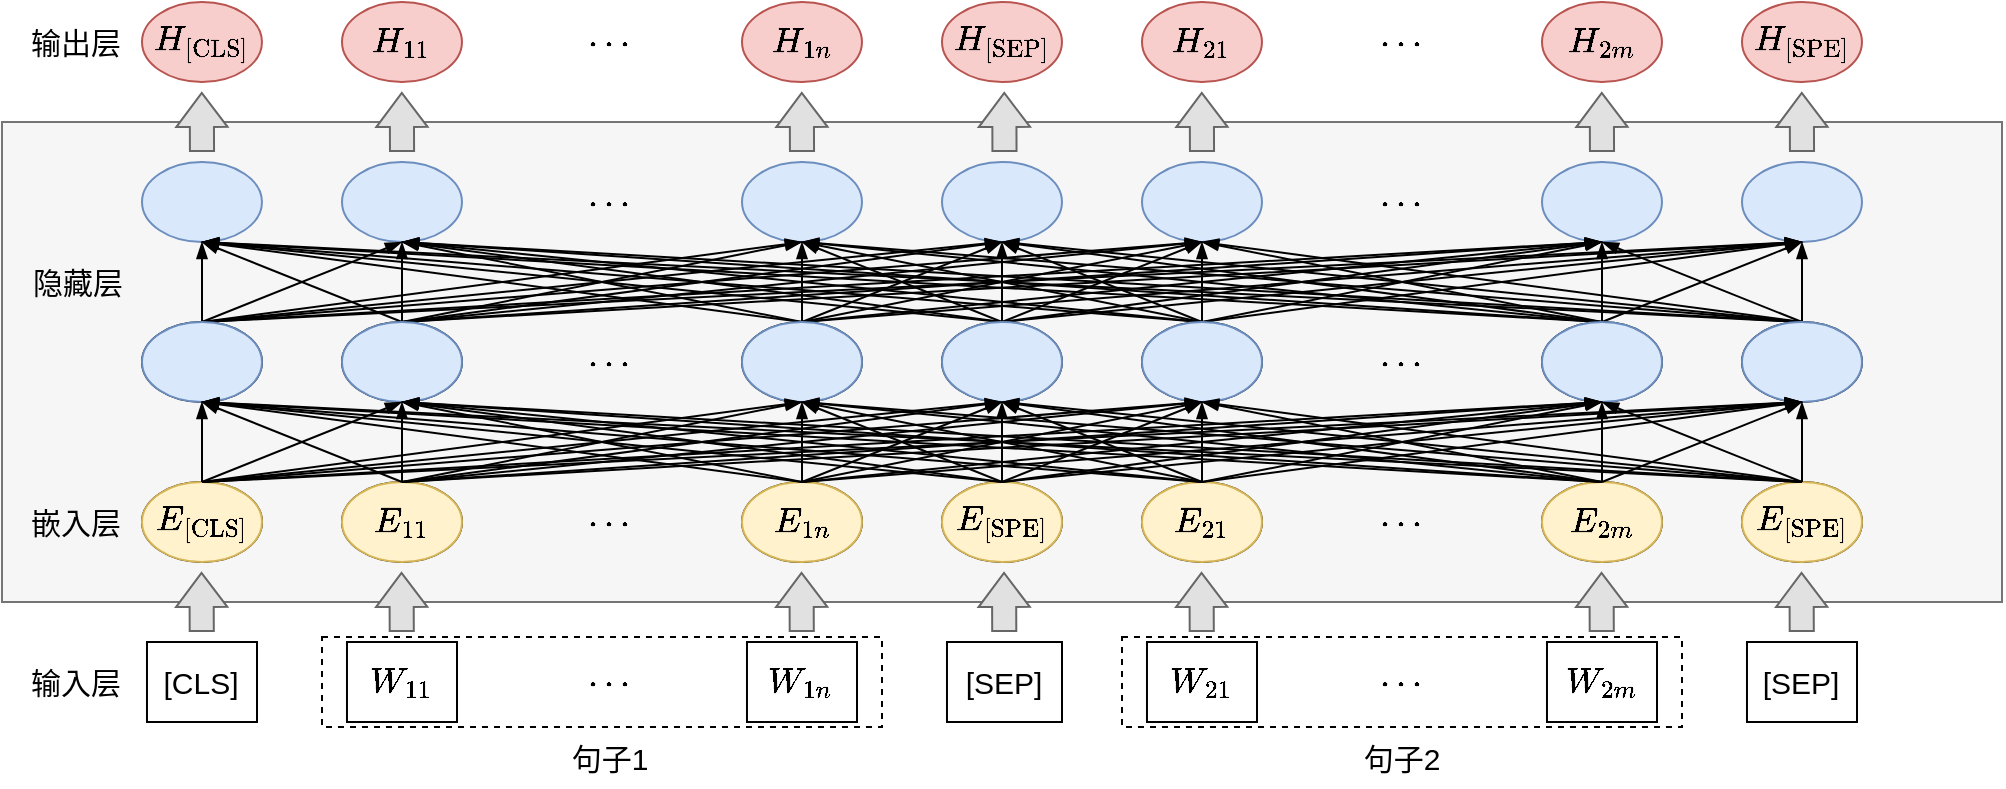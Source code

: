<mxfile version="26.1.3">
  <diagram name="第 1 页" id="mq4zw9lHJs-0IcFxHJk9">
    <mxGraphModel dx="823" dy="549" grid="1" gridSize="10" guides="1" tooltips="1" connect="1" arrows="1" fold="1" page="1" pageScale="1" pageWidth="827" pageHeight="1169" math="1" shadow="0">
      <root>
        <mxCell id="0" />
        <mxCell id="1" parent="0" />
        <mxCell id="-tx0It79HoAxkITkTDKW-174" value="" style="rounded=0;whiteSpace=wrap;html=1;fillColor=#f5f5f5;fontColor=#333333;strokeColor=#666666;opacity=90;fontSize=15;" parent="1" vertex="1">
          <mxGeometry x="69.99" y="220" width="1000.01" height="240" as="geometry" />
        </mxCell>
        <mxCell id="-tx0It79HoAxkITkTDKW-99" value="" style="ellipse;whiteSpace=wrap;html=1;aspect=fixed;fontSize=15;" parent="1" vertex="1">
          <mxGeometry x="940" y="400" width="59.99" height="40" as="geometry" />
        </mxCell>
        <mxCell id="-tx0It79HoAxkITkTDKW-98" value="" style="ellipse;whiteSpace=wrap;html=1;aspect=fixed;fontSize=15;" parent="1" vertex="1">
          <mxGeometry x="840" y="400" width="59.99" height="40" as="geometry" />
        </mxCell>
        <mxCell id="-tx0It79HoAxkITkTDKW-96" value="" style="ellipse;whiteSpace=wrap;html=1;aspect=fixed;fontSize=15;" parent="1" vertex="1">
          <mxGeometry x="640" y="400" width="59.99" height="40" as="geometry" />
        </mxCell>
        <mxCell id="-tx0It79HoAxkITkTDKW-95" value="" style="ellipse;whiteSpace=wrap;html=1;aspect=fixed;fontSize=15;" parent="1" vertex="1">
          <mxGeometry x="540" y="400" width="59.99" height="40" as="geometry" />
        </mxCell>
        <mxCell id="-tx0It79HoAxkITkTDKW-94" value="" style="ellipse;whiteSpace=wrap;html=1;aspect=fixed;fontSize=15;" parent="1" vertex="1">
          <mxGeometry x="440" y="400" width="59.99" height="40" as="geometry" />
        </mxCell>
        <mxCell id="-tx0It79HoAxkITkTDKW-93" value="$$\cdots$$" style="ellipse;whiteSpace=wrap;html=1;aspect=fixed;strokeColor=none;fillColor=none;fontSize=15;" parent="1" vertex="1">
          <mxGeometry x="343.51" y="400" width="59.99" height="40" as="geometry" />
        </mxCell>
        <mxCell id="-tx0It79HoAxkITkTDKW-92" value="" style="ellipse;whiteSpace=wrap;html=1;aspect=fixed;fontSize=15;" parent="1" vertex="1">
          <mxGeometry x="240" y="400" width="59.99" height="40" as="geometry" />
        </mxCell>
        <mxCell id="-tx0It79HoAxkITkTDKW-91" value="" style="ellipse;whiteSpace=wrap;html=1;aspect=fixed;fontSize=15;" parent="1" vertex="1">
          <mxGeometry x="140" y="400" width="59.99" height="40" as="geometry" />
        </mxCell>
        <mxCell id="-tx0It79HoAxkITkTDKW-4" value="$$E_{\text{[CLS]}}$$" style="ellipse;whiteSpace=wrap;html=1;aspect=fixed;fillColor=#fff2cc;strokeColor=#d6b656;fontSize=15;" parent="1" vertex="1">
          <mxGeometry x="140" y="400" width="59.99" height="40" as="geometry" />
        </mxCell>
        <mxCell id="-tx0It79HoAxkITkTDKW-5" value="$$E_{11}$$" style="ellipse;whiteSpace=wrap;html=1;aspect=fixed;fillColor=#fff2cc;strokeColor=#d6b656;fontSize=15;" parent="1" vertex="1">
          <mxGeometry x="240" y="400" width="59.99" height="40" as="geometry" />
        </mxCell>
        <mxCell id="-tx0It79HoAxkITkTDKW-7" value="$$E_{1n}$$" style="ellipse;whiteSpace=wrap;html=1;aspect=fixed;fillColor=#fff2cc;strokeColor=#d6b656;fontSize=15;" parent="1" vertex="1">
          <mxGeometry x="440" y="400" width="59.99" height="40" as="geometry" />
        </mxCell>
        <mxCell id="-tx0It79HoAxkITkTDKW-8" value="$$E_{\text{[SPE]}}$$" style="ellipse;whiteSpace=wrap;html=1;aspect=fixed;fillColor=#fff2cc;strokeColor=#d6b656;fontSize=15;" parent="1" vertex="1">
          <mxGeometry x="540" y="400" width="59.99" height="40" as="geometry" />
        </mxCell>
        <mxCell id="-tx0It79HoAxkITkTDKW-9" value="$$E_{21}$$" style="ellipse;whiteSpace=wrap;html=1;aspect=fixed;fillColor=#fff2cc;strokeColor=#d6b656;fontSize=15;" parent="1" vertex="1">
          <mxGeometry x="640" y="400" width="59.99" height="40" as="geometry" />
        </mxCell>
        <mxCell id="-tx0It79HoAxkITkTDKW-10" value="$$\cdots$$" style="ellipse;whiteSpace=wrap;html=1;aspect=fixed;strokeColor=none;fillColor=none;fontSize=15;" parent="1" vertex="1">
          <mxGeometry x="740" y="400" width="59.99" height="40" as="geometry" />
        </mxCell>
        <mxCell id="-tx0It79HoAxkITkTDKW-11" value="$$E_{2m}$$" style="ellipse;whiteSpace=wrap;html=1;aspect=fixed;fillColor=#fff2cc;strokeColor=#d6b656;fontSize=15;" parent="1" vertex="1">
          <mxGeometry x="840" y="400" width="59.99" height="40" as="geometry" />
        </mxCell>
        <mxCell id="-tx0It79HoAxkITkTDKW-12" value="$$E_{\text{[SPE]}}$$" style="ellipse;whiteSpace=wrap;html=1;aspect=fixed;fillColor=#fff2cc;strokeColor=#d6b656;fontSize=15;" parent="1" vertex="1">
          <mxGeometry x="940" y="400" width="59.99" height="40" as="geometry" />
        </mxCell>
        <mxCell id="-tx0It79HoAxkITkTDKW-22" value="" style="ellipse;whiteSpace=wrap;html=1;aspect=fixed;fontSize=15;" parent="1" vertex="1">
          <mxGeometry x="140" y="320" width="59.99" height="40" as="geometry" />
        </mxCell>
        <mxCell id="-tx0It79HoAxkITkTDKW-23" value="" style="ellipse;whiteSpace=wrap;html=1;aspect=fixed;fontSize=15;" parent="1" vertex="1">
          <mxGeometry x="240" y="320" width="59.99" height="40" as="geometry" />
        </mxCell>
        <mxCell id="-tx0It79HoAxkITkTDKW-24" value="$$\cdots$$" style="ellipse;whiteSpace=wrap;html=1;aspect=fixed;strokeColor=none;fillColor=none;fontSize=15;" parent="1" vertex="1">
          <mxGeometry x="343.51" y="320" width="59.99" height="40" as="geometry" />
        </mxCell>
        <mxCell id="-tx0It79HoAxkITkTDKW-25" value="" style="ellipse;whiteSpace=wrap;html=1;aspect=fixed;fontSize=15;" parent="1" vertex="1">
          <mxGeometry x="440" y="320" width="59.99" height="40" as="geometry" />
        </mxCell>
        <mxCell id="-tx0It79HoAxkITkTDKW-26" value="" style="ellipse;whiteSpace=wrap;html=1;aspect=fixed;fontSize=15;" parent="1" vertex="1">
          <mxGeometry x="540" y="320" width="59.99" height="40" as="geometry" />
        </mxCell>
        <mxCell id="-tx0It79HoAxkITkTDKW-27" value="" style="ellipse;whiteSpace=wrap;html=1;aspect=fixed;fontSize=15;" parent="1" vertex="1">
          <mxGeometry x="640" y="320" width="59.99" height="40" as="geometry" />
        </mxCell>
        <mxCell id="-tx0It79HoAxkITkTDKW-28" value="$$\cdots$$" style="ellipse;whiteSpace=wrap;html=1;aspect=fixed;strokeColor=none;fillColor=none;fontSize=15;" parent="1" vertex="1">
          <mxGeometry x="740" y="320" width="59.99" height="40" as="geometry" />
        </mxCell>
        <mxCell id="-tx0It79HoAxkITkTDKW-29" value="" style="ellipse;whiteSpace=wrap;html=1;aspect=fixed;fontSize=15;" parent="1" vertex="1">
          <mxGeometry x="840" y="320" width="59.99" height="40" as="geometry" />
        </mxCell>
        <mxCell id="-tx0It79HoAxkITkTDKW-30" value="" style="ellipse;whiteSpace=wrap;html=1;aspect=fixed;fontSize=15;" parent="1" vertex="1">
          <mxGeometry x="940" y="320" width="59.99" height="40" as="geometry" />
        </mxCell>
        <mxCell id="-tx0It79HoAxkITkTDKW-31" value="" style="ellipse;whiteSpace=wrap;html=1;aspect=fixed;fillColor=#dae8fc;strokeColor=#6c8ebf;fontSize=15;" parent="1" vertex="1">
          <mxGeometry x="140" y="240" width="59.99" height="40" as="geometry" />
        </mxCell>
        <mxCell id="-tx0It79HoAxkITkTDKW-32" value="" style="ellipse;whiteSpace=wrap;html=1;aspect=fixed;fillColor=#dae8fc;strokeColor=#6c8ebf;fontSize=15;" parent="1" vertex="1">
          <mxGeometry x="240" y="240" width="59.99" height="40" as="geometry" />
        </mxCell>
        <mxCell id="-tx0It79HoAxkITkTDKW-33" value="$$\cdots$$" style="ellipse;whiteSpace=wrap;html=1;aspect=fixed;strokeColor=none;fillColor=none;fontSize=15;" parent="1" vertex="1">
          <mxGeometry x="343.51" y="240" width="59.99" height="40" as="geometry" />
        </mxCell>
        <mxCell id="-tx0It79HoAxkITkTDKW-34" value="" style="ellipse;whiteSpace=wrap;html=1;aspect=fixed;fillColor=#dae8fc;strokeColor=#6c8ebf;fontSize=15;" parent="1" vertex="1">
          <mxGeometry x="440" y="240" width="59.99" height="40" as="geometry" />
        </mxCell>
        <mxCell id="-tx0It79HoAxkITkTDKW-35" value="" style="ellipse;whiteSpace=wrap;html=1;aspect=fixed;fillColor=#dae8fc;strokeColor=#6c8ebf;fontSize=15;" parent="1" vertex="1">
          <mxGeometry x="540" y="240" width="59.99" height="40" as="geometry" />
        </mxCell>
        <mxCell id="-tx0It79HoAxkITkTDKW-36" value="" style="ellipse;whiteSpace=wrap;html=1;aspect=fixed;fillColor=#dae8fc;strokeColor=#6c8ebf;fontSize=15;" parent="1" vertex="1">
          <mxGeometry x="640" y="240" width="59.99" height="40" as="geometry" />
        </mxCell>
        <mxCell id="-tx0It79HoAxkITkTDKW-37" value="$$\cdots$$" style="ellipse;whiteSpace=wrap;html=1;aspect=fixed;strokeColor=none;fillColor=none;fontSize=15;" parent="1" vertex="1">
          <mxGeometry x="740" y="240" width="59.99" height="40" as="geometry" />
        </mxCell>
        <mxCell id="-tx0It79HoAxkITkTDKW-38" value="" style="ellipse;whiteSpace=wrap;html=1;aspect=fixed;fillColor=#dae8fc;strokeColor=#6c8ebf;fontSize=15;" parent="1" vertex="1">
          <mxGeometry x="840" y="240" width="59.99" height="40" as="geometry" />
        </mxCell>
        <mxCell id="-tx0It79HoAxkITkTDKW-39" value="" style="ellipse;whiteSpace=wrap;html=1;aspect=fixed;fillColor=#dae8fc;strokeColor=#6c8ebf;fontSize=15;" parent="1" vertex="1">
          <mxGeometry x="940" y="240" width="59.99" height="40" as="geometry" />
        </mxCell>
        <mxCell id="-tx0It79HoAxkITkTDKW-40" value="" style="endArrow=blockThin;html=1;rounded=0;endFill=1;entryX=0.5;entryY=1;entryDx=0;entryDy=0;exitX=0.5;exitY=0;exitDx=0;exitDy=0;fontSize=15;" parent="1" source="-tx0It79HoAxkITkTDKW-22" target="-tx0It79HoAxkITkTDKW-31" edge="1">
          <mxGeometry width="50" height="50" relative="1" as="geometry">
            <mxPoint x="190" y="340" as="sourcePoint" />
            <mxPoint x="240" y="290" as="targetPoint" />
          </mxGeometry>
        </mxCell>
        <mxCell id="-tx0It79HoAxkITkTDKW-42" value="" style="endArrow=blockThin;html=1;rounded=0;endFill=1;entryX=0.5;entryY=1;entryDx=0;entryDy=0;exitX=0.5;exitY=0;exitDx=0;exitDy=0;fontSize=15;" parent="1" source="-tx0It79HoAxkITkTDKW-22" target="-tx0It79HoAxkITkTDKW-32" edge="1">
          <mxGeometry width="50" height="50" relative="1" as="geometry">
            <mxPoint x="180" y="340" as="sourcePoint" />
            <mxPoint x="180" y="290" as="targetPoint" />
          </mxGeometry>
        </mxCell>
        <mxCell id="-tx0It79HoAxkITkTDKW-43" value="" style="endArrow=blockThin;html=1;rounded=0;endFill=1;entryX=0.5;entryY=1;entryDx=0;entryDy=0;exitX=0.5;exitY=0;exitDx=0;exitDy=0;fontSize=15;" parent="1" source="-tx0It79HoAxkITkTDKW-22" target="-tx0It79HoAxkITkTDKW-34" edge="1">
          <mxGeometry width="50" height="50" relative="1" as="geometry">
            <mxPoint x="180" y="340" as="sourcePoint" />
            <mxPoint x="280" y="290" as="targetPoint" />
          </mxGeometry>
        </mxCell>
        <mxCell id="-tx0It79HoAxkITkTDKW-44" value="" style="endArrow=blockThin;html=1;rounded=0;endFill=1;entryX=0.5;entryY=1;entryDx=0;entryDy=0;exitX=0.5;exitY=0;exitDx=0;exitDy=0;fontSize=15;" parent="1" source="-tx0It79HoAxkITkTDKW-22" target="-tx0It79HoAxkITkTDKW-35" edge="1">
          <mxGeometry width="50" height="50" relative="1" as="geometry">
            <mxPoint x="180" y="340" as="sourcePoint" />
            <mxPoint x="480" y="290" as="targetPoint" />
          </mxGeometry>
        </mxCell>
        <mxCell id="-tx0It79HoAxkITkTDKW-45" value="" style="endArrow=blockThin;html=1;rounded=0;endFill=1;entryX=0.5;entryY=1;entryDx=0;entryDy=0;exitX=0.5;exitY=0;exitDx=0;exitDy=0;fontSize=15;" parent="1" source="-tx0It79HoAxkITkTDKW-22" target="-tx0It79HoAxkITkTDKW-36" edge="1">
          <mxGeometry width="50" height="50" relative="1" as="geometry">
            <mxPoint x="180" y="340" as="sourcePoint" />
            <mxPoint x="580" y="290" as="targetPoint" />
          </mxGeometry>
        </mxCell>
        <mxCell id="-tx0It79HoAxkITkTDKW-46" value="" style="endArrow=blockThin;html=1;rounded=0;endFill=1;entryX=0.5;entryY=1;entryDx=0;entryDy=0;exitX=0.5;exitY=0;exitDx=0;exitDy=0;fontSize=15;" parent="1" source="-tx0It79HoAxkITkTDKW-22" target="-tx0It79HoAxkITkTDKW-38" edge="1">
          <mxGeometry width="50" height="50" relative="1" as="geometry">
            <mxPoint x="180" y="340" as="sourcePoint" />
            <mxPoint x="680" y="290" as="targetPoint" />
          </mxGeometry>
        </mxCell>
        <mxCell id="-tx0It79HoAxkITkTDKW-47" value="" style="endArrow=blockThin;html=1;rounded=0;endFill=1;entryX=0.5;entryY=1;entryDx=0;entryDy=0;exitX=0.5;exitY=0;exitDx=0;exitDy=0;fontSize=15;" parent="1" source="-tx0It79HoAxkITkTDKW-22" target="-tx0It79HoAxkITkTDKW-39" edge="1">
          <mxGeometry width="50" height="50" relative="1" as="geometry">
            <mxPoint x="180" y="340" as="sourcePoint" />
            <mxPoint x="880" y="290" as="targetPoint" />
          </mxGeometry>
        </mxCell>
        <mxCell id="-tx0It79HoAxkITkTDKW-48" value="" style="endArrow=blockThin;html=1;rounded=0;endFill=1;entryX=0.5;entryY=1;entryDx=0;entryDy=0;exitX=0.5;exitY=0;exitDx=0;exitDy=0;fontSize=15;" parent="1" source="-tx0It79HoAxkITkTDKW-23" target="-tx0It79HoAxkITkTDKW-32" edge="1">
          <mxGeometry width="50" height="50" relative="1" as="geometry">
            <mxPoint x="180" y="340" as="sourcePoint" />
            <mxPoint x="180" y="290" as="targetPoint" />
          </mxGeometry>
        </mxCell>
        <mxCell id="-tx0It79HoAxkITkTDKW-49" value="" style="endArrow=blockThin;html=1;rounded=0;endFill=1;entryX=0.5;entryY=1;entryDx=0;entryDy=0;exitX=0.5;exitY=0;exitDx=0;exitDy=0;fontSize=15;" parent="1" source="-tx0It79HoAxkITkTDKW-25" target="-tx0It79HoAxkITkTDKW-34" edge="1">
          <mxGeometry width="50" height="50" relative="1" as="geometry">
            <mxPoint x="280" y="340" as="sourcePoint" />
            <mxPoint x="280" y="290" as="targetPoint" />
          </mxGeometry>
        </mxCell>
        <mxCell id="-tx0It79HoAxkITkTDKW-50" value="" style="endArrow=blockThin;html=1;rounded=0;endFill=1;entryX=0.5;entryY=1;entryDx=0;entryDy=0;exitX=0.5;exitY=0;exitDx=0;exitDy=0;fontSize=15;" parent="1" source="-tx0It79HoAxkITkTDKW-26" target="-tx0It79HoAxkITkTDKW-35" edge="1">
          <mxGeometry width="50" height="50" relative="1" as="geometry">
            <mxPoint x="480" y="340" as="sourcePoint" />
            <mxPoint x="480" y="290" as="targetPoint" />
          </mxGeometry>
        </mxCell>
        <mxCell id="-tx0It79HoAxkITkTDKW-51" value="" style="endArrow=blockThin;html=1;rounded=0;endFill=1;entryX=0.5;entryY=1;entryDx=0;entryDy=0;exitX=0.5;exitY=0;exitDx=0;exitDy=0;fontSize=15;" parent="1" source="-tx0It79HoAxkITkTDKW-27" target="-tx0It79HoAxkITkTDKW-36" edge="1">
          <mxGeometry width="50" height="50" relative="1" as="geometry">
            <mxPoint x="580" y="340" as="sourcePoint" />
            <mxPoint x="580" y="290" as="targetPoint" />
          </mxGeometry>
        </mxCell>
        <mxCell id="-tx0It79HoAxkITkTDKW-52" value="" style="endArrow=blockThin;html=1;rounded=0;endFill=1;entryX=0.5;entryY=1;entryDx=0;entryDy=0;exitX=0.5;exitY=0;exitDx=0;exitDy=0;fontSize=15;" parent="1" source="-tx0It79HoAxkITkTDKW-29" target="-tx0It79HoAxkITkTDKW-38" edge="1">
          <mxGeometry width="50" height="50" relative="1" as="geometry">
            <mxPoint x="680" y="340" as="sourcePoint" />
            <mxPoint x="680" y="290" as="targetPoint" />
          </mxGeometry>
        </mxCell>
        <mxCell id="-tx0It79HoAxkITkTDKW-53" value="" style="endArrow=blockThin;html=1;rounded=0;endFill=1;entryX=0.5;entryY=1;entryDx=0;entryDy=0;exitX=0.5;exitY=0;exitDx=0;exitDy=0;fontSize=15;" parent="1" source="-tx0It79HoAxkITkTDKW-30" target="-tx0It79HoAxkITkTDKW-39" edge="1">
          <mxGeometry width="50" height="50" relative="1" as="geometry">
            <mxPoint x="880" y="340" as="sourcePoint" />
            <mxPoint x="880" y="290" as="targetPoint" />
          </mxGeometry>
        </mxCell>
        <mxCell id="-tx0It79HoAxkITkTDKW-54" value="" style="endArrow=blockThin;html=1;rounded=0;endFill=1;entryX=0.5;entryY=1;entryDx=0;entryDy=0;exitX=0.5;exitY=0;exitDx=0;exitDy=0;fontSize=15;" parent="1" source="-tx0It79HoAxkITkTDKW-23" target="-tx0It79HoAxkITkTDKW-31" edge="1">
          <mxGeometry width="50" height="50" relative="1" as="geometry">
            <mxPoint x="180" y="340" as="sourcePoint" />
            <mxPoint x="280" y="290" as="targetPoint" />
          </mxGeometry>
        </mxCell>
        <mxCell id="-tx0It79HoAxkITkTDKW-55" value="" style="endArrow=blockThin;html=1;rounded=0;endFill=1;entryX=0.5;entryY=1;entryDx=0;entryDy=0;exitX=0.5;exitY=0;exitDx=0;exitDy=0;fontSize=15;" parent="1" source="-tx0It79HoAxkITkTDKW-23" target="-tx0It79HoAxkITkTDKW-34" edge="1">
          <mxGeometry width="50" height="50" relative="1" as="geometry">
            <mxPoint x="280" y="340" as="sourcePoint" />
            <mxPoint x="180" y="290" as="targetPoint" />
          </mxGeometry>
        </mxCell>
        <mxCell id="-tx0It79HoAxkITkTDKW-56" value="" style="endArrow=blockThin;html=1;rounded=0;endFill=1;entryX=0.5;entryY=1;entryDx=0;entryDy=0;exitX=0.5;exitY=0;exitDx=0;exitDy=0;fontSize=15;" parent="1" source="-tx0It79HoAxkITkTDKW-23" target="-tx0It79HoAxkITkTDKW-35" edge="1">
          <mxGeometry width="50" height="50" relative="1" as="geometry">
            <mxPoint x="280" y="340" as="sourcePoint" />
            <mxPoint x="480" y="290" as="targetPoint" />
          </mxGeometry>
        </mxCell>
        <mxCell id="-tx0It79HoAxkITkTDKW-57" value="" style="endArrow=blockThin;html=1;rounded=0;endFill=1;entryX=0.5;entryY=1;entryDx=0;entryDy=0;exitX=0.5;exitY=0;exitDx=0;exitDy=0;fontSize=15;" parent="1" source="-tx0It79HoAxkITkTDKW-23" target="-tx0It79HoAxkITkTDKW-36" edge="1">
          <mxGeometry width="50" height="50" relative="1" as="geometry">
            <mxPoint x="280" y="340" as="sourcePoint" />
            <mxPoint x="580" y="290" as="targetPoint" />
          </mxGeometry>
        </mxCell>
        <mxCell id="-tx0It79HoAxkITkTDKW-58" value="" style="endArrow=blockThin;html=1;rounded=0;endFill=1;entryX=0.5;entryY=1;entryDx=0;entryDy=0;exitX=0.5;exitY=0;exitDx=0;exitDy=0;fontSize=15;" parent="1" source="-tx0It79HoAxkITkTDKW-23" target="-tx0It79HoAxkITkTDKW-38" edge="1">
          <mxGeometry width="50" height="50" relative="1" as="geometry">
            <mxPoint x="280" y="340" as="sourcePoint" />
            <mxPoint x="680" y="290" as="targetPoint" />
          </mxGeometry>
        </mxCell>
        <mxCell id="-tx0It79HoAxkITkTDKW-59" value="" style="endArrow=blockThin;html=1;rounded=0;endFill=1;entryX=0.5;entryY=1;entryDx=0;entryDy=0;exitX=0.5;exitY=0;exitDx=0;exitDy=0;fontSize=15;" parent="1" source="-tx0It79HoAxkITkTDKW-23" target="-tx0It79HoAxkITkTDKW-39" edge="1">
          <mxGeometry width="50" height="50" relative="1" as="geometry">
            <mxPoint x="280" y="340" as="sourcePoint" />
            <mxPoint x="880" y="290" as="targetPoint" />
          </mxGeometry>
        </mxCell>
        <mxCell id="-tx0It79HoAxkITkTDKW-60" value="" style="endArrow=blockThin;html=1;rounded=0;endFill=1;entryX=0.5;entryY=1;entryDx=0;entryDy=0;exitX=0.5;exitY=0;exitDx=0;exitDy=0;fontSize=15;" parent="1" source="-tx0It79HoAxkITkTDKW-25" target="-tx0It79HoAxkITkTDKW-32" edge="1">
          <mxGeometry width="50" height="50" relative="1" as="geometry">
            <mxPoint x="430" y="330" as="sourcePoint" />
            <mxPoint x="330" y="280" as="targetPoint" />
          </mxGeometry>
        </mxCell>
        <mxCell id="-tx0It79HoAxkITkTDKW-61" value="" style="endArrow=blockThin;html=1;rounded=0;endFill=1;entryX=0.5;entryY=1;entryDx=0;entryDy=0;exitX=0.5;exitY=0;exitDx=0;exitDy=0;fontSize=15;" parent="1" source="-tx0It79HoAxkITkTDKW-26" target="-tx0It79HoAxkITkTDKW-32" edge="1">
          <mxGeometry width="50" height="50" relative="1" as="geometry">
            <mxPoint x="480" y="340" as="sourcePoint" />
            <mxPoint x="280" y="290" as="targetPoint" />
          </mxGeometry>
        </mxCell>
        <mxCell id="-tx0It79HoAxkITkTDKW-62" value="" style="endArrow=blockThin;html=1;rounded=0;endFill=1;entryX=0.5;entryY=1;entryDx=0;entryDy=0;exitX=0.5;exitY=0;exitDx=0;exitDy=0;fontSize=15;" parent="1" source="-tx0It79HoAxkITkTDKW-27" target="-tx0It79HoAxkITkTDKW-32" edge="1">
          <mxGeometry width="50" height="50" relative="1" as="geometry">
            <mxPoint x="580" y="340" as="sourcePoint" />
            <mxPoint x="280" y="290" as="targetPoint" />
          </mxGeometry>
        </mxCell>
        <mxCell id="-tx0It79HoAxkITkTDKW-63" value="" style="endArrow=blockThin;html=1;rounded=0;endFill=1;entryX=0.5;entryY=1;entryDx=0;entryDy=0;exitX=0.5;exitY=0;exitDx=0;exitDy=0;fontSize=15;" parent="1" source="-tx0It79HoAxkITkTDKW-29" target="-tx0It79HoAxkITkTDKW-32" edge="1">
          <mxGeometry width="50" height="50" relative="1" as="geometry">
            <mxPoint x="680" y="340" as="sourcePoint" />
            <mxPoint x="280" y="290" as="targetPoint" />
          </mxGeometry>
        </mxCell>
        <mxCell id="-tx0It79HoAxkITkTDKW-64" value="" style="endArrow=blockThin;html=1;rounded=0;endFill=1;entryX=0.5;entryY=1;entryDx=0;entryDy=0;exitX=0.5;exitY=0;exitDx=0;exitDy=0;fontSize=15;" parent="1" source="-tx0It79HoAxkITkTDKW-30" target="-tx0It79HoAxkITkTDKW-32" edge="1">
          <mxGeometry width="50" height="50" relative="1" as="geometry">
            <mxPoint x="880" y="340" as="sourcePoint" />
            <mxPoint x="280" y="290" as="targetPoint" />
          </mxGeometry>
        </mxCell>
        <mxCell id="-tx0It79HoAxkITkTDKW-65" value="" style="endArrow=blockThin;html=1;rounded=0;endFill=1;entryX=0.5;entryY=1;entryDx=0;entryDy=0;exitX=0.5;exitY=0;exitDx=0;exitDy=0;fontSize=15;" parent="1" source="-tx0It79HoAxkITkTDKW-26" target="-tx0It79HoAxkITkTDKW-34" edge="1">
          <mxGeometry width="50" height="50" relative="1" as="geometry">
            <mxPoint x="480" y="340" as="sourcePoint" />
            <mxPoint x="480" y="290" as="targetPoint" />
          </mxGeometry>
        </mxCell>
        <mxCell id="-tx0It79HoAxkITkTDKW-66" value="" style="endArrow=blockThin;html=1;rounded=0;endFill=1;entryX=0.5;entryY=1;entryDx=0;entryDy=0;exitX=0.5;exitY=0;exitDx=0;exitDy=0;fontSize=15;" parent="1" source="-tx0It79HoAxkITkTDKW-27" target="-tx0It79HoAxkITkTDKW-34" edge="1">
          <mxGeometry width="50" height="50" relative="1" as="geometry">
            <mxPoint x="580" y="340" as="sourcePoint" />
            <mxPoint x="480" y="290" as="targetPoint" />
          </mxGeometry>
        </mxCell>
        <mxCell id="-tx0It79HoAxkITkTDKW-67" value="" style="endArrow=blockThin;html=1;rounded=0;endFill=1;entryX=0.5;entryY=1;entryDx=0;entryDy=0;exitX=0.5;exitY=0;exitDx=0;exitDy=0;fontSize=15;" parent="1" source="-tx0It79HoAxkITkTDKW-29" target="-tx0It79HoAxkITkTDKW-34" edge="1">
          <mxGeometry width="50" height="50" relative="1" as="geometry">
            <mxPoint x="680" y="340" as="sourcePoint" />
            <mxPoint x="480" y="290" as="targetPoint" />
          </mxGeometry>
        </mxCell>
        <mxCell id="-tx0It79HoAxkITkTDKW-68" value="" style="endArrow=blockThin;html=1;rounded=0;endFill=1;entryX=0.5;entryY=1;entryDx=0;entryDy=0;exitX=0.5;exitY=0;exitDx=0;exitDy=0;fontSize=15;" parent="1" source="-tx0It79HoAxkITkTDKW-30" target="-tx0It79HoAxkITkTDKW-34" edge="1">
          <mxGeometry width="50" height="50" relative="1" as="geometry">
            <mxPoint x="880" y="340" as="sourcePoint" />
            <mxPoint x="480" y="290" as="targetPoint" />
          </mxGeometry>
        </mxCell>
        <mxCell id="-tx0It79HoAxkITkTDKW-69" value="" style="endArrow=blockThin;html=1;rounded=0;endFill=1;entryX=0.5;entryY=1;entryDx=0;entryDy=0;exitX=0.5;exitY=0;exitDx=0;exitDy=0;fontSize=15;" parent="1" source="-tx0It79HoAxkITkTDKW-27" target="-tx0It79HoAxkITkTDKW-35" edge="1">
          <mxGeometry width="50" height="50" relative="1" as="geometry">
            <mxPoint x="580" y="340" as="sourcePoint" />
            <mxPoint x="580" y="290" as="targetPoint" />
          </mxGeometry>
        </mxCell>
        <mxCell id="-tx0It79HoAxkITkTDKW-71" value="" style="endArrow=blockThin;html=1;rounded=0;endFill=1;entryX=0.5;entryY=1;entryDx=0;entryDy=0;exitX=0.5;exitY=0;exitDx=0;exitDy=0;fontSize=15;" parent="1" source="-tx0It79HoAxkITkTDKW-29" target="-tx0It79HoAxkITkTDKW-35" edge="1">
          <mxGeometry width="50" height="50" relative="1" as="geometry">
            <mxPoint x="780" y="340" as="sourcePoint" />
            <mxPoint x="580" y="290" as="targetPoint" />
          </mxGeometry>
        </mxCell>
        <mxCell id="-tx0It79HoAxkITkTDKW-72" value="" style="endArrow=blockThin;html=1;rounded=0;endFill=1;entryX=0.5;entryY=1;entryDx=0;entryDy=0;exitX=0.5;exitY=0;exitDx=0;exitDy=0;fontSize=15;" parent="1" source="-tx0It79HoAxkITkTDKW-30" target="-tx0It79HoAxkITkTDKW-35" edge="1">
          <mxGeometry width="50" height="50" relative="1" as="geometry">
            <mxPoint x="880" y="340" as="sourcePoint" />
            <mxPoint x="580" y="290" as="targetPoint" />
          </mxGeometry>
        </mxCell>
        <mxCell id="-tx0It79HoAxkITkTDKW-73" value="" style="endArrow=blockThin;html=1;rounded=0;endFill=1;entryX=0.5;entryY=1;entryDx=0;entryDy=0;exitX=0.5;exitY=0;exitDx=0;exitDy=0;fontSize=15;" parent="1" source="-tx0It79HoAxkITkTDKW-29" target="-tx0It79HoAxkITkTDKW-36" edge="1">
          <mxGeometry width="50" height="50" relative="1" as="geometry">
            <mxPoint x="680" y="340" as="sourcePoint" />
            <mxPoint x="680" y="290" as="targetPoint" />
          </mxGeometry>
        </mxCell>
        <mxCell id="-tx0It79HoAxkITkTDKW-74" value="" style="endArrow=blockThin;html=1;rounded=0;endFill=1;entryX=0.5;entryY=1;entryDx=0;entryDy=0;exitX=0.5;exitY=0;exitDx=0;exitDy=0;fontSize=15;" parent="1" source="-tx0It79HoAxkITkTDKW-30" target="-tx0It79HoAxkITkTDKW-36" edge="1">
          <mxGeometry width="50" height="50" relative="1" as="geometry">
            <mxPoint x="880" y="340" as="sourcePoint" />
            <mxPoint x="680" y="290" as="targetPoint" />
          </mxGeometry>
        </mxCell>
        <mxCell id="-tx0It79HoAxkITkTDKW-75" value="" style="endArrow=blockThin;html=1;rounded=0;endFill=1;entryX=0.5;entryY=1;entryDx=0;entryDy=0;exitX=0.5;exitY=0;exitDx=0;exitDy=0;fontSize=15;" parent="1" source="-tx0It79HoAxkITkTDKW-30" target="-tx0It79HoAxkITkTDKW-38" edge="1">
          <mxGeometry width="50" height="50" relative="1" as="geometry">
            <mxPoint x="880" y="340" as="sourcePoint" />
            <mxPoint x="880" y="290" as="targetPoint" />
          </mxGeometry>
        </mxCell>
        <mxCell id="-tx0It79HoAxkITkTDKW-76" value="" style="endArrow=blockThin;html=1;rounded=0;endFill=1;entryX=0.5;entryY=1;entryDx=0;entryDy=0;exitX=0.5;exitY=0;exitDx=0;exitDy=0;fontSize=15;" parent="1" source="-tx0It79HoAxkITkTDKW-29" target="-tx0It79HoAxkITkTDKW-39" edge="1">
          <mxGeometry width="50" height="50" relative="1" as="geometry">
            <mxPoint x="880" y="340" as="sourcePoint" />
            <mxPoint x="880" y="290" as="targetPoint" />
          </mxGeometry>
        </mxCell>
        <mxCell id="-tx0It79HoAxkITkTDKW-77" value="" style="endArrow=blockThin;html=1;rounded=0;endFill=1;entryX=0.5;entryY=1;entryDx=0;entryDy=0;exitX=0.5;exitY=0;exitDx=0;exitDy=0;fontSize=15;" parent="1" source="-tx0It79HoAxkITkTDKW-27" target="-tx0It79HoAxkITkTDKW-38" edge="1">
          <mxGeometry width="50" height="50" relative="1" as="geometry">
            <mxPoint x="680" y="340" as="sourcePoint" />
            <mxPoint x="680" y="290" as="targetPoint" />
          </mxGeometry>
        </mxCell>
        <mxCell id="-tx0It79HoAxkITkTDKW-78" value="" style="endArrow=blockThin;html=1;rounded=0;endFill=1;entryX=0.5;entryY=1;entryDx=0;entryDy=0;exitX=0.5;exitY=0;exitDx=0;exitDy=0;fontSize=15;" parent="1" source="-tx0It79HoAxkITkTDKW-27" target="-tx0It79HoAxkITkTDKW-39" edge="1">
          <mxGeometry width="50" height="50" relative="1" as="geometry">
            <mxPoint x="680" y="340" as="sourcePoint" />
            <mxPoint x="880" y="290" as="targetPoint" />
          </mxGeometry>
        </mxCell>
        <mxCell id="-tx0It79HoAxkITkTDKW-79" value="" style="endArrow=blockThin;html=1;rounded=0;endFill=1;entryX=0.5;entryY=1;entryDx=0;entryDy=0;exitX=0.5;exitY=0;exitDx=0;exitDy=0;fontSize=15;" parent="1" source="-tx0It79HoAxkITkTDKW-26" target="-tx0It79HoAxkITkTDKW-36" edge="1">
          <mxGeometry width="50" height="50" relative="1" as="geometry">
            <mxPoint x="580" y="340" as="sourcePoint" />
            <mxPoint x="580" y="290" as="targetPoint" />
          </mxGeometry>
        </mxCell>
        <mxCell id="-tx0It79HoAxkITkTDKW-80" value="" style="endArrow=blockThin;html=1;rounded=0;endFill=1;entryX=0.5;entryY=1;entryDx=0;entryDy=0;exitX=0.5;exitY=0;exitDx=0;exitDy=0;fontSize=15;" parent="1" source="-tx0It79HoAxkITkTDKW-25" target="-tx0It79HoAxkITkTDKW-35" edge="1">
          <mxGeometry width="50" height="50" relative="1" as="geometry">
            <mxPoint x="580" y="340" as="sourcePoint" />
            <mxPoint x="680" y="290" as="targetPoint" />
          </mxGeometry>
        </mxCell>
        <mxCell id="-tx0It79HoAxkITkTDKW-81" value="" style="endArrow=blockThin;html=1;rounded=0;endFill=1;entryX=0.5;entryY=1;entryDx=0;entryDy=0;exitX=0.5;exitY=0;exitDx=0;exitDy=0;fontSize=15;" parent="1" source="-tx0It79HoAxkITkTDKW-25" target="-tx0It79HoAxkITkTDKW-36" edge="1">
          <mxGeometry width="50" height="50" relative="1" as="geometry">
            <mxPoint x="480" y="340" as="sourcePoint" />
            <mxPoint x="580" y="290" as="targetPoint" />
          </mxGeometry>
        </mxCell>
        <mxCell id="-tx0It79HoAxkITkTDKW-82" value="" style="endArrow=blockThin;html=1;rounded=0;endFill=1;entryX=0.5;entryY=1;entryDx=0;entryDy=0;exitX=0.5;exitY=0;exitDx=0;exitDy=0;fontSize=15;" parent="1" source="-tx0It79HoAxkITkTDKW-25" target="-tx0It79HoAxkITkTDKW-38" edge="1">
          <mxGeometry width="50" height="50" relative="1" as="geometry">
            <mxPoint x="480" y="340" as="sourcePoint" />
            <mxPoint x="680" y="290" as="targetPoint" />
          </mxGeometry>
        </mxCell>
        <mxCell id="-tx0It79HoAxkITkTDKW-83" value="" style="endArrow=blockThin;html=1;rounded=0;endFill=1;entryX=0.5;entryY=1;entryDx=0;entryDy=0;exitX=0.5;exitY=0;exitDx=0;exitDy=0;fontSize=15;" parent="1" source="-tx0It79HoAxkITkTDKW-25" target="-tx0It79HoAxkITkTDKW-39" edge="1">
          <mxGeometry width="50" height="50" relative="1" as="geometry">
            <mxPoint x="480" y="340" as="sourcePoint" />
            <mxPoint x="880" y="290" as="targetPoint" />
          </mxGeometry>
        </mxCell>
        <mxCell id="-tx0It79HoAxkITkTDKW-84" value="" style="endArrow=blockThin;html=1;rounded=0;endFill=1;entryX=0.5;entryY=1;entryDx=0;entryDy=0;exitX=0.5;exitY=0;exitDx=0;exitDy=0;fontSize=15;" parent="1" source="-tx0It79HoAxkITkTDKW-26" target="-tx0It79HoAxkITkTDKW-38" edge="1">
          <mxGeometry width="50" height="50" relative="1" as="geometry">
            <mxPoint x="580" y="340" as="sourcePoint" />
            <mxPoint x="680" y="290" as="targetPoint" />
          </mxGeometry>
        </mxCell>
        <mxCell id="-tx0It79HoAxkITkTDKW-85" value="" style="endArrow=blockThin;html=1;rounded=0;endFill=1;entryX=0.5;entryY=1;entryDx=0;entryDy=0;exitX=0.5;exitY=0;exitDx=0;exitDy=0;fontSize=15;" parent="1" source="-tx0It79HoAxkITkTDKW-26" target="-tx0It79HoAxkITkTDKW-39" edge="1">
          <mxGeometry width="50" height="50" relative="1" as="geometry">
            <mxPoint x="580" y="340" as="sourcePoint" />
            <mxPoint x="880" y="290" as="targetPoint" />
          </mxGeometry>
        </mxCell>
        <mxCell id="-tx0It79HoAxkITkTDKW-86" value="" style="endArrow=blockThin;html=1;rounded=0;endFill=1;entryX=0.5;entryY=1;entryDx=0;entryDy=0;exitX=0.5;exitY=0;exitDx=0;exitDy=0;fontSize=15;" parent="1" source="-tx0It79HoAxkITkTDKW-25" target="-tx0It79HoAxkITkTDKW-31" edge="1">
          <mxGeometry width="50" height="50" relative="1" as="geometry">
            <mxPoint x="480" y="340" as="sourcePoint" />
            <mxPoint x="280" y="290" as="targetPoint" />
          </mxGeometry>
        </mxCell>
        <mxCell id="-tx0It79HoAxkITkTDKW-87" value="" style="endArrow=blockThin;html=1;rounded=0;endFill=1;entryX=0.5;entryY=1;entryDx=0;entryDy=0;exitX=0.5;exitY=0;exitDx=0;exitDy=0;fontSize=15;" parent="1" source="-tx0It79HoAxkITkTDKW-26" target="-tx0It79HoAxkITkTDKW-31" edge="1">
          <mxGeometry width="50" height="50" relative="1" as="geometry">
            <mxPoint x="580" y="340" as="sourcePoint" />
            <mxPoint x="280" y="290" as="targetPoint" />
          </mxGeometry>
        </mxCell>
        <mxCell id="-tx0It79HoAxkITkTDKW-88" value="" style="endArrow=blockThin;html=1;rounded=0;endFill=1;entryX=0.5;entryY=1;entryDx=0;entryDy=0;exitX=0.5;exitY=0;exitDx=0;exitDy=0;fontSize=15;" parent="1" source="-tx0It79HoAxkITkTDKW-27" target="-tx0It79HoAxkITkTDKW-31" edge="1">
          <mxGeometry width="50" height="50" relative="1" as="geometry">
            <mxPoint x="680" y="340" as="sourcePoint" />
            <mxPoint x="280" y="290" as="targetPoint" />
          </mxGeometry>
        </mxCell>
        <mxCell id="-tx0It79HoAxkITkTDKW-89" value="" style="endArrow=blockThin;html=1;rounded=0;endFill=1;entryX=0.5;entryY=1;entryDx=0;entryDy=0;exitX=0.5;exitY=0;exitDx=0;exitDy=0;fontSize=15;" parent="1" source="-tx0It79HoAxkITkTDKW-29" target="-tx0It79HoAxkITkTDKW-31" edge="1">
          <mxGeometry width="50" height="50" relative="1" as="geometry">
            <mxPoint x="880" y="340" as="sourcePoint" />
            <mxPoint x="280" y="290" as="targetPoint" />
          </mxGeometry>
        </mxCell>
        <mxCell id="-tx0It79HoAxkITkTDKW-90" value="" style="endArrow=blockThin;html=1;rounded=0;endFill=1;entryX=0.5;entryY=1;entryDx=0;entryDy=0;exitX=0.5;exitY=0;exitDx=0;exitDy=0;fontSize=15;" parent="1" source="-tx0It79HoAxkITkTDKW-30" target="-tx0It79HoAxkITkTDKW-31" edge="1">
          <mxGeometry width="50" height="50" relative="1" as="geometry">
            <mxPoint x="980" y="340" as="sourcePoint" />
            <mxPoint x="280" y="290" as="targetPoint" />
          </mxGeometry>
        </mxCell>
        <mxCell id="-tx0It79HoAxkITkTDKW-100" value="" style="ellipse;whiteSpace=wrap;html=1;aspect=fixed;fillColor=#dae8fc;strokeColor=#6c8ebf;fontSize=15;" parent="1" vertex="1">
          <mxGeometry x="140" y="320" width="59.99" height="40" as="geometry" />
        </mxCell>
        <mxCell id="-tx0It79HoAxkITkTDKW-101" value="" style="ellipse;whiteSpace=wrap;html=1;aspect=fixed;fillColor=#dae8fc;strokeColor=#6c8ebf;fontSize=15;" parent="1" vertex="1">
          <mxGeometry x="240" y="320" width="59.99" height="40" as="geometry" />
        </mxCell>
        <mxCell id="-tx0It79HoAxkITkTDKW-103" value="" style="ellipse;whiteSpace=wrap;html=1;aspect=fixed;fillColor=#dae8fc;strokeColor=#6c8ebf;fontSize=15;" parent="1" vertex="1">
          <mxGeometry x="440" y="320" width="59.99" height="40" as="geometry" />
        </mxCell>
        <mxCell id="-tx0It79HoAxkITkTDKW-104" value="" style="ellipse;whiteSpace=wrap;html=1;aspect=fixed;fillColor=#dae8fc;strokeColor=#6c8ebf;fontSize=15;" parent="1" vertex="1">
          <mxGeometry x="540" y="320" width="59.99" height="40" as="geometry" />
        </mxCell>
        <mxCell id="-tx0It79HoAxkITkTDKW-105" value="" style="ellipse;whiteSpace=wrap;html=1;aspect=fixed;fillColor=#dae8fc;strokeColor=#6c8ebf;fontSize=15;" parent="1" vertex="1">
          <mxGeometry x="640" y="320" width="59.99" height="40" as="geometry" />
        </mxCell>
        <mxCell id="-tx0It79HoAxkITkTDKW-107" value="" style="ellipse;whiteSpace=wrap;html=1;aspect=fixed;fillColor=#dae8fc;strokeColor=#6c8ebf;fontSize=15;" parent="1" vertex="1">
          <mxGeometry x="840" y="320" width="59.99" height="40" as="geometry" />
        </mxCell>
        <mxCell id="-tx0It79HoAxkITkTDKW-108" value="" style="ellipse;whiteSpace=wrap;html=1;aspect=fixed;fillColor=#dae8fc;strokeColor=#6c8ebf;fontSize=15;" parent="1" vertex="1">
          <mxGeometry x="940" y="320" width="59.99" height="40" as="geometry" />
        </mxCell>
        <mxCell id="-tx0It79HoAxkITkTDKW-109" value="" style="endArrow=blockThin;html=1;rounded=0;endFill=1;entryX=0.5;entryY=1;entryDx=0;entryDy=0;exitX=0.5;exitY=0;exitDx=0;exitDy=0;fontSize=15;" parent="1" source="-tx0It79HoAxkITkTDKW-91" target="-tx0It79HoAxkITkTDKW-100" edge="1">
          <mxGeometry width="50" height="50" relative="1" as="geometry">
            <mxPoint x="190" y="430" as="sourcePoint" />
            <mxPoint x="240" y="380" as="targetPoint" />
          </mxGeometry>
        </mxCell>
        <mxCell id="-tx0It79HoAxkITkTDKW-110" value="" style="endArrow=blockThin;html=1;rounded=0;endFill=1;entryX=0.5;entryY=1;entryDx=0;entryDy=0;exitX=0.5;exitY=0;exitDx=0;exitDy=0;fontSize=15;" parent="1" source="-tx0It79HoAxkITkTDKW-91" target="-tx0It79HoAxkITkTDKW-101" edge="1">
          <mxGeometry width="50" height="50" relative="1" as="geometry">
            <mxPoint x="180" y="430" as="sourcePoint" />
            <mxPoint x="180" y="380" as="targetPoint" />
          </mxGeometry>
        </mxCell>
        <mxCell id="-tx0It79HoAxkITkTDKW-111" value="" style="endArrow=blockThin;html=1;rounded=0;endFill=1;entryX=0.5;entryY=1;entryDx=0;entryDy=0;exitX=0.5;exitY=0;exitDx=0;exitDy=0;fontSize=15;" parent="1" source="-tx0It79HoAxkITkTDKW-91" target="-tx0It79HoAxkITkTDKW-103" edge="1">
          <mxGeometry width="50" height="50" relative="1" as="geometry">
            <mxPoint x="180" y="430" as="sourcePoint" />
            <mxPoint x="280" y="380" as="targetPoint" />
          </mxGeometry>
        </mxCell>
        <mxCell id="-tx0It79HoAxkITkTDKW-112" value="" style="endArrow=blockThin;html=1;rounded=0;endFill=1;entryX=0.5;entryY=1;entryDx=0;entryDy=0;exitX=0.5;exitY=0;exitDx=0;exitDy=0;fontSize=15;" parent="1" source="-tx0It79HoAxkITkTDKW-91" target="-tx0It79HoAxkITkTDKW-104" edge="1">
          <mxGeometry width="50" height="50" relative="1" as="geometry">
            <mxPoint x="180" y="430" as="sourcePoint" />
            <mxPoint x="480" y="380" as="targetPoint" />
          </mxGeometry>
        </mxCell>
        <mxCell id="-tx0It79HoAxkITkTDKW-113" value="" style="endArrow=blockThin;html=1;rounded=0;endFill=1;entryX=0.5;entryY=1;entryDx=0;entryDy=0;exitX=0.5;exitY=0;exitDx=0;exitDy=0;fontSize=15;" parent="1" source="-tx0It79HoAxkITkTDKW-91" target="-tx0It79HoAxkITkTDKW-105" edge="1">
          <mxGeometry width="50" height="50" relative="1" as="geometry">
            <mxPoint x="180" y="430" as="sourcePoint" />
            <mxPoint x="580" y="380" as="targetPoint" />
          </mxGeometry>
        </mxCell>
        <mxCell id="-tx0It79HoAxkITkTDKW-114" value="" style="endArrow=blockThin;html=1;rounded=0;endFill=1;entryX=0.5;entryY=1;entryDx=0;entryDy=0;exitX=0.5;exitY=0;exitDx=0;exitDy=0;fontSize=15;" parent="1" source="-tx0It79HoAxkITkTDKW-91" target="-tx0It79HoAxkITkTDKW-107" edge="1">
          <mxGeometry width="50" height="50" relative="1" as="geometry">
            <mxPoint x="180" y="430" as="sourcePoint" />
            <mxPoint x="680" y="380" as="targetPoint" />
          </mxGeometry>
        </mxCell>
        <mxCell id="-tx0It79HoAxkITkTDKW-115" value="" style="endArrow=blockThin;html=1;rounded=0;endFill=1;entryX=0.5;entryY=1;entryDx=0;entryDy=0;exitX=0.5;exitY=0;exitDx=0;exitDy=0;fontSize=15;" parent="1" source="-tx0It79HoAxkITkTDKW-91" target="-tx0It79HoAxkITkTDKW-108" edge="1">
          <mxGeometry width="50" height="50" relative="1" as="geometry">
            <mxPoint x="180" y="430" as="sourcePoint" />
            <mxPoint x="880" y="380" as="targetPoint" />
          </mxGeometry>
        </mxCell>
        <mxCell id="-tx0It79HoAxkITkTDKW-116" value="" style="endArrow=blockThin;html=1;rounded=0;endFill=1;entryX=0.5;entryY=1;entryDx=0;entryDy=0;exitX=0.5;exitY=0;exitDx=0;exitDy=0;fontSize=15;" parent="1" source="-tx0It79HoAxkITkTDKW-92" target="-tx0It79HoAxkITkTDKW-101" edge="1">
          <mxGeometry width="50" height="50" relative="1" as="geometry">
            <mxPoint x="180" y="430" as="sourcePoint" />
            <mxPoint x="180" y="380" as="targetPoint" />
          </mxGeometry>
        </mxCell>
        <mxCell id="-tx0It79HoAxkITkTDKW-117" value="" style="endArrow=blockThin;html=1;rounded=0;endFill=1;entryX=0.5;entryY=1;entryDx=0;entryDy=0;exitX=0.5;exitY=0;exitDx=0;exitDy=0;fontSize=15;" parent="1" source="-tx0It79HoAxkITkTDKW-94" target="-tx0It79HoAxkITkTDKW-103" edge="1">
          <mxGeometry width="50" height="50" relative="1" as="geometry">
            <mxPoint x="280" y="430" as="sourcePoint" />
            <mxPoint x="280" y="380" as="targetPoint" />
          </mxGeometry>
        </mxCell>
        <mxCell id="-tx0It79HoAxkITkTDKW-118" value="" style="endArrow=blockThin;html=1;rounded=0;endFill=1;entryX=0.5;entryY=1;entryDx=0;entryDy=0;exitX=0.5;exitY=0;exitDx=0;exitDy=0;fontSize=15;" parent="1" source="-tx0It79HoAxkITkTDKW-95" target="-tx0It79HoAxkITkTDKW-104" edge="1">
          <mxGeometry width="50" height="50" relative="1" as="geometry">
            <mxPoint x="480" y="430" as="sourcePoint" />
            <mxPoint x="480" y="380" as="targetPoint" />
          </mxGeometry>
        </mxCell>
        <mxCell id="-tx0It79HoAxkITkTDKW-119" value="" style="endArrow=blockThin;html=1;rounded=0;endFill=1;entryX=0.5;entryY=1;entryDx=0;entryDy=0;exitX=0.5;exitY=0;exitDx=0;exitDy=0;fontSize=15;" parent="1" source="-tx0It79HoAxkITkTDKW-96" target="-tx0It79HoAxkITkTDKW-105" edge="1">
          <mxGeometry width="50" height="50" relative="1" as="geometry">
            <mxPoint x="580" y="430" as="sourcePoint" />
            <mxPoint x="580" y="380" as="targetPoint" />
          </mxGeometry>
        </mxCell>
        <mxCell id="-tx0It79HoAxkITkTDKW-120" value="" style="endArrow=blockThin;html=1;rounded=0;endFill=1;entryX=0.5;entryY=1;entryDx=0;entryDy=0;exitX=0.5;exitY=0;exitDx=0;exitDy=0;fontSize=15;" parent="1" source="-tx0It79HoAxkITkTDKW-98" target="-tx0It79HoAxkITkTDKW-107" edge="1">
          <mxGeometry width="50" height="50" relative="1" as="geometry">
            <mxPoint x="680" y="430" as="sourcePoint" />
            <mxPoint x="680" y="380" as="targetPoint" />
          </mxGeometry>
        </mxCell>
        <mxCell id="-tx0It79HoAxkITkTDKW-121" value="" style="endArrow=blockThin;html=1;rounded=0;endFill=1;entryX=0.5;entryY=1;entryDx=0;entryDy=0;exitX=0.5;exitY=0;exitDx=0;exitDy=0;fontSize=15;" parent="1" source="-tx0It79HoAxkITkTDKW-99" target="-tx0It79HoAxkITkTDKW-108" edge="1">
          <mxGeometry width="50" height="50" relative="1" as="geometry">
            <mxPoint x="880" y="430" as="sourcePoint" />
            <mxPoint x="880" y="380" as="targetPoint" />
          </mxGeometry>
        </mxCell>
        <mxCell id="-tx0It79HoAxkITkTDKW-122" value="" style="endArrow=blockThin;html=1;rounded=0;endFill=1;entryX=0.5;entryY=1;entryDx=0;entryDy=0;exitX=0.5;exitY=0;exitDx=0;exitDy=0;fontSize=15;" parent="1" source="-tx0It79HoAxkITkTDKW-92" target="-tx0It79HoAxkITkTDKW-100" edge="1">
          <mxGeometry width="50" height="50" relative="1" as="geometry">
            <mxPoint x="180" y="430" as="sourcePoint" />
            <mxPoint x="280" y="380" as="targetPoint" />
          </mxGeometry>
        </mxCell>
        <mxCell id="-tx0It79HoAxkITkTDKW-123" value="" style="endArrow=blockThin;html=1;rounded=0;endFill=1;entryX=0.5;entryY=1;entryDx=0;entryDy=0;exitX=0.5;exitY=0;exitDx=0;exitDy=0;fontSize=15;" parent="1" source="-tx0It79HoAxkITkTDKW-92" target="-tx0It79HoAxkITkTDKW-103" edge="1">
          <mxGeometry width="50" height="50" relative="1" as="geometry">
            <mxPoint x="280" y="430" as="sourcePoint" />
            <mxPoint x="180" y="380" as="targetPoint" />
          </mxGeometry>
        </mxCell>
        <mxCell id="-tx0It79HoAxkITkTDKW-124" value="" style="endArrow=blockThin;html=1;rounded=0;endFill=1;entryX=0.5;entryY=1;entryDx=0;entryDy=0;exitX=0.5;exitY=0;exitDx=0;exitDy=0;fontSize=15;" parent="1" source="-tx0It79HoAxkITkTDKW-92" target="-tx0It79HoAxkITkTDKW-104" edge="1">
          <mxGeometry width="50" height="50" relative="1" as="geometry">
            <mxPoint x="280" y="430" as="sourcePoint" />
            <mxPoint x="480" y="380" as="targetPoint" />
          </mxGeometry>
        </mxCell>
        <mxCell id="-tx0It79HoAxkITkTDKW-125" value="" style="endArrow=blockThin;html=1;rounded=0;endFill=1;entryX=0.5;entryY=1;entryDx=0;entryDy=0;exitX=0.5;exitY=0;exitDx=0;exitDy=0;fontSize=15;" parent="1" source="-tx0It79HoAxkITkTDKW-92" target="-tx0It79HoAxkITkTDKW-105" edge="1">
          <mxGeometry width="50" height="50" relative="1" as="geometry">
            <mxPoint x="280" y="430" as="sourcePoint" />
            <mxPoint x="580" y="380" as="targetPoint" />
          </mxGeometry>
        </mxCell>
        <mxCell id="-tx0It79HoAxkITkTDKW-126" value="" style="endArrow=blockThin;html=1;rounded=0;endFill=1;entryX=0.5;entryY=1;entryDx=0;entryDy=0;exitX=0.5;exitY=0;exitDx=0;exitDy=0;fontSize=15;" parent="1" source="-tx0It79HoAxkITkTDKW-92" target="-tx0It79HoAxkITkTDKW-107" edge="1">
          <mxGeometry width="50" height="50" relative="1" as="geometry">
            <mxPoint x="280" y="430" as="sourcePoint" />
            <mxPoint x="680" y="380" as="targetPoint" />
          </mxGeometry>
        </mxCell>
        <mxCell id="-tx0It79HoAxkITkTDKW-127" value="" style="endArrow=blockThin;html=1;rounded=0;endFill=1;entryX=0.5;entryY=1;entryDx=0;entryDy=0;exitX=0.5;exitY=0;exitDx=0;exitDy=0;fontSize=15;" parent="1" source="-tx0It79HoAxkITkTDKW-92" target="-tx0It79HoAxkITkTDKW-108" edge="1">
          <mxGeometry width="50" height="50" relative="1" as="geometry">
            <mxPoint x="280" y="430" as="sourcePoint" />
            <mxPoint x="880" y="380" as="targetPoint" />
          </mxGeometry>
        </mxCell>
        <mxCell id="-tx0It79HoAxkITkTDKW-128" value="" style="endArrow=blockThin;html=1;rounded=0;endFill=1;entryX=0.5;entryY=1;entryDx=0;entryDy=0;exitX=0.5;exitY=0;exitDx=0;exitDy=0;fontSize=15;" parent="1" source="-tx0It79HoAxkITkTDKW-94" target="-tx0It79HoAxkITkTDKW-101" edge="1">
          <mxGeometry width="50" height="50" relative="1" as="geometry">
            <mxPoint x="430" y="420" as="sourcePoint" />
            <mxPoint x="330" y="370" as="targetPoint" />
          </mxGeometry>
        </mxCell>
        <mxCell id="-tx0It79HoAxkITkTDKW-129" value="" style="endArrow=blockThin;html=1;rounded=0;endFill=1;entryX=0.5;entryY=1;entryDx=0;entryDy=0;exitX=0.5;exitY=0;exitDx=0;exitDy=0;fontSize=15;" parent="1" source="-tx0It79HoAxkITkTDKW-95" target="-tx0It79HoAxkITkTDKW-101" edge="1">
          <mxGeometry width="50" height="50" relative="1" as="geometry">
            <mxPoint x="480" y="430" as="sourcePoint" />
            <mxPoint x="280" y="380" as="targetPoint" />
          </mxGeometry>
        </mxCell>
        <mxCell id="-tx0It79HoAxkITkTDKW-130" value="" style="endArrow=blockThin;html=1;rounded=0;endFill=1;entryX=0.5;entryY=1;entryDx=0;entryDy=0;exitX=0.5;exitY=0;exitDx=0;exitDy=0;fontSize=15;" parent="1" source="-tx0It79HoAxkITkTDKW-96" target="-tx0It79HoAxkITkTDKW-101" edge="1">
          <mxGeometry width="50" height="50" relative="1" as="geometry">
            <mxPoint x="580" y="430" as="sourcePoint" />
            <mxPoint x="280" y="380" as="targetPoint" />
          </mxGeometry>
        </mxCell>
        <mxCell id="-tx0It79HoAxkITkTDKW-131" value="" style="endArrow=blockThin;html=1;rounded=0;endFill=1;entryX=0.5;entryY=1;entryDx=0;entryDy=0;exitX=0.5;exitY=0;exitDx=0;exitDy=0;fontSize=15;" parent="1" source="-tx0It79HoAxkITkTDKW-98" target="-tx0It79HoAxkITkTDKW-101" edge="1">
          <mxGeometry width="50" height="50" relative="1" as="geometry">
            <mxPoint x="680" y="430" as="sourcePoint" />
            <mxPoint x="280" y="380" as="targetPoint" />
          </mxGeometry>
        </mxCell>
        <mxCell id="-tx0It79HoAxkITkTDKW-132" value="" style="endArrow=blockThin;html=1;rounded=0;endFill=1;entryX=0.5;entryY=1;entryDx=0;entryDy=0;exitX=0.5;exitY=0;exitDx=0;exitDy=0;fontSize=15;" parent="1" source="-tx0It79HoAxkITkTDKW-99" target="-tx0It79HoAxkITkTDKW-101" edge="1">
          <mxGeometry width="50" height="50" relative="1" as="geometry">
            <mxPoint x="880" y="430" as="sourcePoint" />
            <mxPoint x="280" y="380" as="targetPoint" />
          </mxGeometry>
        </mxCell>
        <mxCell id="-tx0It79HoAxkITkTDKW-133" value="" style="endArrow=blockThin;html=1;rounded=0;endFill=1;entryX=0.5;entryY=1;entryDx=0;entryDy=0;exitX=0.5;exitY=0;exitDx=0;exitDy=0;fontSize=15;" parent="1" source="-tx0It79HoAxkITkTDKW-95" target="-tx0It79HoAxkITkTDKW-103" edge="1">
          <mxGeometry width="50" height="50" relative="1" as="geometry">
            <mxPoint x="480" y="430" as="sourcePoint" />
            <mxPoint x="480" y="380" as="targetPoint" />
          </mxGeometry>
        </mxCell>
        <mxCell id="-tx0It79HoAxkITkTDKW-134" value="" style="endArrow=blockThin;html=1;rounded=0;endFill=1;entryX=0.5;entryY=1;entryDx=0;entryDy=0;exitX=0.5;exitY=0;exitDx=0;exitDy=0;fontSize=15;" parent="1" source="-tx0It79HoAxkITkTDKW-96" target="-tx0It79HoAxkITkTDKW-103" edge="1">
          <mxGeometry width="50" height="50" relative="1" as="geometry">
            <mxPoint x="580" y="430" as="sourcePoint" />
            <mxPoint x="480" y="380" as="targetPoint" />
          </mxGeometry>
        </mxCell>
        <mxCell id="-tx0It79HoAxkITkTDKW-135" value="" style="endArrow=blockThin;html=1;rounded=0;endFill=1;entryX=0.5;entryY=1;entryDx=0;entryDy=0;exitX=0.5;exitY=0;exitDx=0;exitDy=0;fontSize=15;" parent="1" source="-tx0It79HoAxkITkTDKW-98" target="-tx0It79HoAxkITkTDKW-103" edge="1">
          <mxGeometry width="50" height="50" relative="1" as="geometry">
            <mxPoint x="680" y="430" as="sourcePoint" />
            <mxPoint x="480" y="380" as="targetPoint" />
          </mxGeometry>
        </mxCell>
        <mxCell id="-tx0It79HoAxkITkTDKW-136" value="" style="endArrow=blockThin;html=1;rounded=0;endFill=1;entryX=0.5;entryY=1;entryDx=0;entryDy=0;exitX=0.5;exitY=0;exitDx=0;exitDy=0;fontSize=15;" parent="1" source="-tx0It79HoAxkITkTDKW-99" target="-tx0It79HoAxkITkTDKW-103" edge="1">
          <mxGeometry width="50" height="50" relative="1" as="geometry">
            <mxPoint x="880" y="430" as="sourcePoint" />
            <mxPoint x="480" y="380" as="targetPoint" />
          </mxGeometry>
        </mxCell>
        <mxCell id="-tx0It79HoAxkITkTDKW-137" value="" style="endArrow=blockThin;html=1;rounded=0;endFill=1;entryX=0.5;entryY=1;entryDx=0;entryDy=0;exitX=0.5;exitY=0;exitDx=0;exitDy=0;fontSize=15;" parent="1" source="-tx0It79HoAxkITkTDKW-96" target="-tx0It79HoAxkITkTDKW-104" edge="1">
          <mxGeometry width="50" height="50" relative="1" as="geometry">
            <mxPoint x="580" y="430" as="sourcePoint" />
            <mxPoint x="580" y="380" as="targetPoint" />
          </mxGeometry>
        </mxCell>
        <mxCell id="-tx0It79HoAxkITkTDKW-138" value="" style="endArrow=blockThin;html=1;rounded=0;endFill=1;entryX=0.5;entryY=1;entryDx=0;entryDy=0;exitX=0.5;exitY=0;exitDx=0;exitDy=0;fontSize=15;" parent="1" source="-tx0It79HoAxkITkTDKW-98" target="-tx0It79HoAxkITkTDKW-104" edge="1">
          <mxGeometry width="50" height="50" relative="1" as="geometry">
            <mxPoint x="780" y="430" as="sourcePoint" />
            <mxPoint x="580" y="380" as="targetPoint" />
          </mxGeometry>
        </mxCell>
        <mxCell id="-tx0It79HoAxkITkTDKW-139" value="" style="endArrow=blockThin;html=1;rounded=0;endFill=1;entryX=0.5;entryY=1;entryDx=0;entryDy=0;exitX=0.5;exitY=0;exitDx=0;exitDy=0;fontSize=15;" parent="1" source="-tx0It79HoAxkITkTDKW-99" target="-tx0It79HoAxkITkTDKW-104" edge="1">
          <mxGeometry width="50" height="50" relative="1" as="geometry">
            <mxPoint x="880" y="430" as="sourcePoint" />
            <mxPoint x="580" y="380" as="targetPoint" />
          </mxGeometry>
        </mxCell>
        <mxCell id="-tx0It79HoAxkITkTDKW-140" value="" style="endArrow=blockThin;html=1;rounded=0;endFill=1;entryX=0.5;entryY=1;entryDx=0;entryDy=0;exitX=0.5;exitY=0;exitDx=0;exitDy=0;fontSize=15;" parent="1" source="-tx0It79HoAxkITkTDKW-98" target="-tx0It79HoAxkITkTDKW-105" edge="1">
          <mxGeometry width="50" height="50" relative="1" as="geometry">
            <mxPoint x="680" y="430" as="sourcePoint" />
            <mxPoint x="680" y="380" as="targetPoint" />
          </mxGeometry>
        </mxCell>
        <mxCell id="-tx0It79HoAxkITkTDKW-141" value="" style="endArrow=blockThin;html=1;rounded=0;endFill=1;entryX=0.5;entryY=1;entryDx=0;entryDy=0;exitX=0.5;exitY=0;exitDx=0;exitDy=0;fontSize=15;" parent="1" source="-tx0It79HoAxkITkTDKW-99" target="-tx0It79HoAxkITkTDKW-105" edge="1">
          <mxGeometry width="50" height="50" relative="1" as="geometry">
            <mxPoint x="880" y="430" as="sourcePoint" />
            <mxPoint x="680" y="380" as="targetPoint" />
          </mxGeometry>
        </mxCell>
        <mxCell id="-tx0It79HoAxkITkTDKW-142" value="" style="endArrow=blockThin;html=1;rounded=0;endFill=1;entryX=0.5;entryY=1;entryDx=0;entryDy=0;exitX=0.5;exitY=0;exitDx=0;exitDy=0;fontSize=15;" parent="1" source="-tx0It79HoAxkITkTDKW-99" target="-tx0It79HoAxkITkTDKW-107" edge="1">
          <mxGeometry width="50" height="50" relative="1" as="geometry">
            <mxPoint x="880" y="430" as="sourcePoint" />
            <mxPoint x="880" y="380" as="targetPoint" />
          </mxGeometry>
        </mxCell>
        <mxCell id="-tx0It79HoAxkITkTDKW-143" value="" style="endArrow=blockThin;html=1;rounded=0;endFill=1;entryX=0.5;entryY=1;entryDx=0;entryDy=0;exitX=0.5;exitY=0;exitDx=0;exitDy=0;fontSize=15;" parent="1" source="-tx0It79HoAxkITkTDKW-98" target="-tx0It79HoAxkITkTDKW-108" edge="1">
          <mxGeometry width="50" height="50" relative="1" as="geometry">
            <mxPoint x="880" y="430" as="sourcePoint" />
            <mxPoint x="880" y="380" as="targetPoint" />
          </mxGeometry>
        </mxCell>
        <mxCell id="-tx0It79HoAxkITkTDKW-144" value="" style="endArrow=blockThin;html=1;rounded=0;endFill=1;entryX=0.5;entryY=1;entryDx=0;entryDy=0;exitX=0.5;exitY=0;exitDx=0;exitDy=0;fontSize=15;" parent="1" source="-tx0It79HoAxkITkTDKW-96" target="-tx0It79HoAxkITkTDKW-107" edge="1">
          <mxGeometry width="50" height="50" relative="1" as="geometry">
            <mxPoint x="680" y="430" as="sourcePoint" />
            <mxPoint x="680" y="380" as="targetPoint" />
          </mxGeometry>
        </mxCell>
        <mxCell id="-tx0It79HoAxkITkTDKW-145" value="" style="endArrow=blockThin;html=1;rounded=0;endFill=1;entryX=0.5;entryY=1;entryDx=0;entryDy=0;exitX=0.5;exitY=0;exitDx=0;exitDy=0;fontSize=15;" parent="1" source="-tx0It79HoAxkITkTDKW-96" target="-tx0It79HoAxkITkTDKW-108" edge="1">
          <mxGeometry width="50" height="50" relative="1" as="geometry">
            <mxPoint x="680" y="430" as="sourcePoint" />
            <mxPoint x="880" y="380" as="targetPoint" />
          </mxGeometry>
        </mxCell>
        <mxCell id="-tx0It79HoAxkITkTDKW-146" value="" style="endArrow=blockThin;html=1;rounded=0;endFill=1;entryX=0.5;entryY=1;entryDx=0;entryDy=0;exitX=0.5;exitY=0;exitDx=0;exitDy=0;fontSize=15;" parent="1" source="-tx0It79HoAxkITkTDKW-95" target="-tx0It79HoAxkITkTDKW-105" edge="1">
          <mxGeometry width="50" height="50" relative="1" as="geometry">
            <mxPoint x="580" y="430" as="sourcePoint" />
            <mxPoint x="580" y="380" as="targetPoint" />
          </mxGeometry>
        </mxCell>
        <mxCell id="-tx0It79HoAxkITkTDKW-147" value="" style="endArrow=blockThin;html=1;rounded=0;endFill=1;entryX=0.5;entryY=1;entryDx=0;entryDy=0;exitX=0.5;exitY=0;exitDx=0;exitDy=0;fontSize=15;" parent="1" source="-tx0It79HoAxkITkTDKW-94" target="-tx0It79HoAxkITkTDKW-104" edge="1">
          <mxGeometry width="50" height="50" relative="1" as="geometry">
            <mxPoint x="580" y="430" as="sourcePoint" />
            <mxPoint x="680" y="380" as="targetPoint" />
          </mxGeometry>
        </mxCell>
        <mxCell id="-tx0It79HoAxkITkTDKW-148" value="" style="endArrow=blockThin;html=1;rounded=0;endFill=1;entryX=0.5;entryY=1;entryDx=0;entryDy=0;exitX=0.5;exitY=0;exitDx=0;exitDy=0;fontSize=15;" parent="1" source="-tx0It79HoAxkITkTDKW-94" target="-tx0It79HoAxkITkTDKW-105" edge="1">
          <mxGeometry width="50" height="50" relative="1" as="geometry">
            <mxPoint x="480" y="430" as="sourcePoint" />
            <mxPoint x="580" y="380" as="targetPoint" />
          </mxGeometry>
        </mxCell>
        <mxCell id="-tx0It79HoAxkITkTDKW-149" value="" style="endArrow=blockThin;html=1;rounded=0;endFill=1;entryX=0.5;entryY=1;entryDx=0;entryDy=0;exitX=0.5;exitY=0;exitDx=0;exitDy=0;fontSize=15;" parent="1" source="-tx0It79HoAxkITkTDKW-94" target="-tx0It79HoAxkITkTDKW-107" edge="1">
          <mxGeometry width="50" height="50" relative="1" as="geometry">
            <mxPoint x="480" y="430" as="sourcePoint" />
            <mxPoint x="680" y="380" as="targetPoint" />
          </mxGeometry>
        </mxCell>
        <mxCell id="-tx0It79HoAxkITkTDKW-150" value="" style="endArrow=blockThin;html=1;rounded=0;endFill=1;entryX=0.5;entryY=1;entryDx=0;entryDy=0;exitX=0.5;exitY=0;exitDx=0;exitDy=0;fontSize=15;" parent="1" source="-tx0It79HoAxkITkTDKW-94" target="-tx0It79HoAxkITkTDKW-108" edge="1">
          <mxGeometry width="50" height="50" relative="1" as="geometry">
            <mxPoint x="480" y="430" as="sourcePoint" />
            <mxPoint x="880" y="380" as="targetPoint" />
          </mxGeometry>
        </mxCell>
        <mxCell id="-tx0It79HoAxkITkTDKW-151" value="" style="endArrow=blockThin;html=1;rounded=0;endFill=1;entryX=0.5;entryY=1;entryDx=0;entryDy=0;exitX=0.5;exitY=0;exitDx=0;exitDy=0;fontSize=15;" parent="1" source="-tx0It79HoAxkITkTDKW-95" target="-tx0It79HoAxkITkTDKW-107" edge="1">
          <mxGeometry width="50" height="50" relative="1" as="geometry">
            <mxPoint x="580" y="430" as="sourcePoint" />
            <mxPoint x="680" y="380" as="targetPoint" />
          </mxGeometry>
        </mxCell>
        <mxCell id="-tx0It79HoAxkITkTDKW-152" value="" style="endArrow=blockThin;html=1;rounded=0;endFill=1;entryX=0.5;entryY=1;entryDx=0;entryDy=0;exitX=0.5;exitY=0;exitDx=0;exitDy=0;fontSize=15;" parent="1" source="-tx0It79HoAxkITkTDKW-95" target="-tx0It79HoAxkITkTDKW-108" edge="1">
          <mxGeometry width="50" height="50" relative="1" as="geometry">
            <mxPoint x="580" y="430" as="sourcePoint" />
            <mxPoint x="880" y="380" as="targetPoint" />
          </mxGeometry>
        </mxCell>
        <mxCell id="-tx0It79HoAxkITkTDKW-153" value="" style="endArrow=blockThin;html=1;rounded=0;endFill=1;entryX=0.5;entryY=1;entryDx=0;entryDy=0;exitX=0.5;exitY=0;exitDx=0;exitDy=0;fontSize=15;" parent="1" source="-tx0It79HoAxkITkTDKW-94" target="-tx0It79HoAxkITkTDKW-100" edge="1">
          <mxGeometry width="50" height="50" relative="1" as="geometry">
            <mxPoint x="480" y="430" as="sourcePoint" />
            <mxPoint x="280" y="380" as="targetPoint" />
          </mxGeometry>
        </mxCell>
        <mxCell id="-tx0It79HoAxkITkTDKW-154" value="" style="endArrow=blockThin;html=1;rounded=0;endFill=1;entryX=0.5;entryY=1;entryDx=0;entryDy=0;exitX=0.5;exitY=0;exitDx=0;exitDy=0;fontSize=15;" parent="1" source="-tx0It79HoAxkITkTDKW-95" target="-tx0It79HoAxkITkTDKW-100" edge="1">
          <mxGeometry width="50" height="50" relative="1" as="geometry">
            <mxPoint x="580" y="430" as="sourcePoint" />
            <mxPoint x="280" y="380" as="targetPoint" />
          </mxGeometry>
        </mxCell>
        <mxCell id="-tx0It79HoAxkITkTDKW-155" value="" style="endArrow=blockThin;html=1;rounded=0;endFill=1;entryX=0.5;entryY=1;entryDx=0;entryDy=0;exitX=0.5;exitY=0;exitDx=0;exitDy=0;fontSize=15;" parent="1" source="-tx0It79HoAxkITkTDKW-96" target="-tx0It79HoAxkITkTDKW-100" edge="1">
          <mxGeometry width="50" height="50" relative="1" as="geometry">
            <mxPoint x="680" y="430" as="sourcePoint" />
            <mxPoint x="280" y="380" as="targetPoint" />
          </mxGeometry>
        </mxCell>
        <mxCell id="-tx0It79HoAxkITkTDKW-156" value="" style="endArrow=blockThin;html=1;rounded=0;endFill=1;entryX=0.5;entryY=1;entryDx=0;entryDy=0;exitX=0.5;exitY=0;exitDx=0;exitDy=0;fontSize=15;" parent="1" source="-tx0It79HoAxkITkTDKW-98" target="-tx0It79HoAxkITkTDKW-100" edge="1">
          <mxGeometry width="50" height="50" relative="1" as="geometry">
            <mxPoint x="880" y="430" as="sourcePoint" />
            <mxPoint x="280" y="380" as="targetPoint" />
          </mxGeometry>
        </mxCell>
        <mxCell id="-tx0It79HoAxkITkTDKW-157" value="" style="endArrow=blockThin;html=1;rounded=0;endFill=1;entryX=0.5;entryY=1;entryDx=0;entryDy=0;exitX=0.5;exitY=0;exitDx=0;exitDy=0;fontSize=15;" parent="1" source="-tx0It79HoAxkITkTDKW-99" target="-tx0It79HoAxkITkTDKW-100" edge="1">
          <mxGeometry width="50" height="50" relative="1" as="geometry">
            <mxPoint x="980" y="430" as="sourcePoint" />
            <mxPoint x="280" y="380" as="targetPoint" />
          </mxGeometry>
        </mxCell>
        <mxCell id="-tx0It79HoAxkITkTDKW-158" value="$$H_{\text{[CLS]}}$$" style="ellipse;whiteSpace=wrap;html=1;aspect=fixed;fillColor=#f8cecc;strokeColor=#b85450;fontSize=15;" parent="1" vertex="1">
          <mxGeometry x="140" y="160" width="59.99" height="40" as="geometry" />
        </mxCell>
        <mxCell id="-tx0It79HoAxkITkTDKW-159" value="$$H_{11}$$" style="ellipse;whiteSpace=wrap;html=1;aspect=fixed;fillColor=#f8cecc;strokeColor=#b85450;fontSize=15;" parent="1" vertex="1">
          <mxGeometry x="240" y="160" width="59.99" height="40" as="geometry" />
        </mxCell>
        <mxCell id="-tx0It79HoAxkITkTDKW-160" value="$$\cdots$$" style="ellipse;whiteSpace=wrap;html=1;aspect=fixed;strokeColor=none;fillColor=none;fontSize=15;" parent="1" vertex="1">
          <mxGeometry x="343.51" y="160" width="59.99" height="40" as="geometry" />
        </mxCell>
        <mxCell id="-tx0It79HoAxkITkTDKW-161" value="$$H_{1n}$$" style="ellipse;whiteSpace=wrap;html=1;aspect=fixed;fillColor=#f8cecc;strokeColor=#b85450;fontSize=15;" parent="1" vertex="1">
          <mxGeometry x="440" y="160" width="59.99" height="40" as="geometry" />
        </mxCell>
        <mxCell id="-tx0It79HoAxkITkTDKW-162" value="$$H_{\text{[SEP]}}$$" style="ellipse;whiteSpace=wrap;html=1;aspect=fixed;fillColor=#f8cecc;strokeColor=#b85450;fontSize=15;" parent="1" vertex="1">
          <mxGeometry x="540" y="160" width="59.99" height="40" as="geometry" />
        </mxCell>
        <mxCell id="-tx0It79HoAxkITkTDKW-163" value="$$H_{21}$$" style="ellipse;whiteSpace=wrap;html=1;aspect=fixed;fillColor=#f8cecc;strokeColor=#b85450;fontSize=15;" parent="1" vertex="1">
          <mxGeometry x="640" y="160" width="59.99" height="40" as="geometry" />
        </mxCell>
        <mxCell id="-tx0It79HoAxkITkTDKW-164" value="$$\cdots$$" style="ellipse;whiteSpace=wrap;html=1;aspect=fixed;strokeColor=none;fillColor=none;fontSize=15;" parent="1" vertex="1">
          <mxGeometry x="740" y="160" width="59.99" height="40" as="geometry" />
        </mxCell>
        <mxCell id="-tx0It79HoAxkITkTDKW-165" value="$$H_{2m}$$" style="ellipse;whiteSpace=wrap;html=1;aspect=fixed;fillColor=#f8cecc;strokeColor=#b85450;fontSize=15;" parent="1" vertex="1">
          <mxGeometry x="840" y="160" width="59.99" height="40" as="geometry" />
        </mxCell>
        <mxCell id="-tx0It79HoAxkITkTDKW-166" value="$$H_{\text{[SPE]}}$$" style="ellipse;whiteSpace=wrap;html=1;aspect=fixed;fillColor=#f8cecc;strokeColor=#b85450;fontSize=15;" parent="1" vertex="1">
          <mxGeometry x="940" y="160" width="59.99" height="40" as="geometry" />
        </mxCell>
        <mxCell id="-tx0It79HoAxkITkTDKW-176" value="隐藏层" style="text;html=1;align=center;verticalAlign=middle;whiteSpace=wrap;rounded=0;fontSize=15;" parent="1" vertex="1">
          <mxGeometry x="78" y="285" width="60" height="30" as="geometry" />
        </mxCell>
        <mxCell id="-tx0It79HoAxkITkTDKW-177" value="嵌入层" style="text;html=1;align=center;verticalAlign=middle;whiteSpace=wrap;rounded=0;fontSize=15;" parent="1" vertex="1">
          <mxGeometry x="77" y="405" width="60" height="30" as="geometry" />
        </mxCell>
        <mxCell id="-tx0It79HoAxkITkTDKW-178" value="[CLS]" style="rounded=0;whiteSpace=wrap;html=1;fontSize=15;" parent="1" vertex="1">
          <mxGeometry x="142.49" y="480" width="55.01" height="40" as="geometry" />
        </mxCell>
        <mxCell id="-tx0It79HoAxkITkTDKW-179" value="$$W_{11}$$" style="rounded=0;whiteSpace=wrap;html=1;fontSize=15;" parent="1" vertex="1">
          <mxGeometry x="242.49" y="480" width="55.01" height="40" as="geometry" />
        </mxCell>
        <mxCell id="-tx0It79HoAxkITkTDKW-180" value="$$W_{1n}$$" style="rounded=0;whiteSpace=wrap;html=1;fontSize=15;" parent="1" vertex="1">
          <mxGeometry x="442.49" y="480" width="55.01" height="40" as="geometry" />
        </mxCell>
        <mxCell id="-tx0It79HoAxkITkTDKW-181" value="[SEP]" style="rounded=0;whiteSpace=wrap;html=1;fontSize=15;" parent="1" vertex="1">
          <mxGeometry x="542.49" y="480" width="57.51" height="40" as="geometry" />
        </mxCell>
        <mxCell id="-tx0It79HoAxkITkTDKW-182" value="$$W_{21}$$" style="rounded=0;whiteSpace=wrap;html=1;fontSize=15;" parent="1" vertex="1">
          <mxGeometry x="642.49" y="480" width="55.01" height="40" as="geometry" />
        </mxCell>
        <mxCell id="-tx0It79HoAxkITkTDKW-183" value="$$W_{2m}$$" style="rounded=0;whiteSpace=wrap;html=1;fontSize=15;" parent="1" vertex="1">
          <mxGeometry x="842.49" y="480" width="55.01" height="40" as="geometry" />
        </mxCell>
        <mxCell id="-tx0It79HoAxkITkTDKW-184" value="[SEP]" style="rounded=0;whiteSpace=wrap;html=1;fontSize=15;" parent="1" vertex="1">
          <mxGeometry x="942.49" y="480" width="55.01" height="40" as="geometry" />
        </mxCell>
        <mxCell id="-tx0It79HoAxkITkTDKW-185" value="$$\cdots$$" style="rounded=0;whiteSpace=wrap;html=1;fillColor=none;strokeColor=none;fontSize=15;" parent="1" vertex="1">
          <mxGeometry x="346" y="480" width="55.01" height="40" as="geometry" />
        </mxCell>
        <mxCell id="-tx0It79HoAxkITkTDKW-186" value="$$\cdots$$" style="rounded=0;whiteSpace=wrap;html=1;fillColor=none;strokeColor=none;fontSize=15;" parent="1" vertex="1">
          <mxGeometry x="742.49" y="480" width="55.01" height="40" as="geometry" />
        </mxCell>
        <mxCell id="-tx0It79HoAxkITkTDKW-187" value="" style="shape=flexArrow;endArrow=classic;html=1;rounded=0;endWidth=12.583;endSize=5.33;width=12.046;fillColor=#E1E1E1;strokeColor=#666666;fontSize=15;" parent="1" edge="1">
          <mxGeometry width="50" height="50" relative="1" as="geometry">
            <mxPoint x="170" y="235" as="sourcePoint" />
            <mxPoint x="169.88" y="205" as="targetPoint" />
          </mxGeometry>
        </mxCell>
        <mxCell id="-tx0It79HoAxkITkTDKW-189" value="" style="shape=flexArrow;endArrow=classic;html=1;rounded=0;endWidth=12.583;endSize=5.33;width=12.046;fillColor=#E1E1E1;strokeColor=#666666;fontSize=15;" parent="1" edge="1">
          <mxGeometry width="50" height="50" relative="1" as="geometry">
            <mxPoint x="169.88" y="475" as="sourcePoint" />
            <mxPoint x="169.76" y="445" as="targetPoint" />
          </mxGeometry>
        </mxCell>
        <mxCell id="-tx0It79HoAxkITkTDKW-192" value="" style="shape=flexArrow;endArrow=classic;html=1;rounded=0;endWidth=12.583;endSize=5.33;width=12.046;fillColor=#E1E1E1;strokeColor=#666666;fontSize=15;" parent="1" edge="1">
          <mxGeometry width="50" height="50" relative="1" as="geometry">
            <mxPoint x="270.02" y="235" as="sourcePoint" />
            <mxPoint x="269.9" y="205" as="targetPoint" />
          </mxGeometry>
        </mxCell>
        <mxCell id="-tx0It79HoAxkITkTDKW-193" value="" style="shape=flexArrow;endArrow=classic;html=1;rounded=0;endWidth=12.583;endSize=5.33;width=12.046;fillColor=#E1E1E1;strokeColor=#666666;fontSize=15;" parent="1" edge="1">
          <mxGeometry width="50" height="50" relative="1" as="geometry">
            <mxPoint x="470" y="235" as="sourcePoint" />
            <mxPoint x="469.88" y="205" as="targetPoint" />
          </mxGeometry>
        </mxCell>
        <mxCell id="-tx0It79HoAxkITkTDKW-194" value="" style="shape=flexArrow;endArrow=classic;html=1;rounded=0;endWidth=12.583;endSize=5.33;width=12.046;fillColor=#E1E1E1;strokeColor=#666666;fontSize=15;" parent="1" edge="1">
          <mxGeometry width="50" height="50" relative="1" as="geometry">
            <mxPoint x="571.25" y="235" as="sourcePoint" />
            <mxPoint x="571.13" y="205" as="targetPoint" />
          </mxGeometry>
        </mxCell>
        <mxCell id="-tx0It79HoAxkITkTDKW-195" value="" style="shape=flexArrow;endArrow=classic;html=1;rounded=0;endWidth=12.583;endSize=5.33;width=12.046;fillColor=#E1E1E1;strokeColor=#666666;fontSize=15;" parent="1" edge="1">
          <mxGeometry width="50" height="50" relative="1" as="geometry">
            <mxPoint x="670" y="235" as="sourcePoint" />
            <mxPoint x="669.88" y="205" as="targetPoint" />
          </mxGeometry>
        </mxCell>
        <mxCell id="-tx0It79HoAxkITkTDKW-196" value="" style="shape=flexArrow;endArrow=classic;html=1;rounded=0;endWidth=12.583;endSize=5.33;width=12.046;fillColor=#E1E1E1;strokeColor=#666666;fontSize=15;" parent="1" edge="1">
          <mxGeometry width="50" height="50" relative="1" as="geometry">
            <mxPoint x="870" y="235" as="sourcePoint" />
            <mxPoint x="869.88" y="205" as="targetPoint" />
          </mxGeometry>
        </mxCell>
        <mxCell id="-tx0It79HoAxkITkTDKW-197" value="" style="shape=flexArrow;endArrow=classic;html=1;rounded=0;endWidth=12.583;endSize=5.33;width=12.046;fillColor=#E1E1E1;strokeColor=#666666;fontSize=15;" parent="1" edge="1">
          <mxGeometry width="50" height="50" relative="1" as="geometry">
            <mxPoint x="970" y="235" as="sourcePoint" />
            <mxPoint x="969.88" y="205" as="targetPoint" />
          </mxGeometry>
        </mxCell>
        <mxCell id="-tx0It79HoAxkITkTDKW-199" value="" style="shape=flexArrow;endArrow=classic;html=1;rounded=0;endWidth=12.583;endSize=5.33;width=12.046;fillColor=#E1E1E1;strokeColor=#666666;fontSize=15;" parent="1" edge="1">
          <mxGeometry width="50" height="50" relative="1" as="geometry">
            <mxPoint x="269.88" y="475" as="sourcePoint" />
            <mxPoint x="269.76" y="445" as="targetPoint" />
          </mxGeometry>
        </mxCell>
        <mxCell id="-tx0It79HoAxkITkTDKW-200" value="" style="shape=flexArrow;endArrow=classic;html=1;rounded=0;endWidth=12.583;endSize=5.33;width=12.046;fillColor=#E1E1E1;strokeColor=#666666;fontSize=15;" parent="1" edge="1">
          <mxGeometry width="50" height="50" relative="1" as="geometry">
            <mxPoint x="469.88" y="475" as="sourcePoint" />
            <mxPoint x="469.76" y="445" as="targetPoint" />
          </mxGeometry>
        </mxCell>
        <mxCell id="-tx0It79HoAxkITkTDKW-201" value="" style="shape=flexArrow;endArrow=classic;html=1;rounded=0;endWidth=12.583;endSize=5.33;width=12.046;fillColor=#E1E1E1;strokeColor=#666666;fontSize=15;" parent="1" edge="1">
          <mxGeometry width="50" height="50" relative="1" as="geometry">
            <mxPoint x="571.13" y="475" as="sourcePoint" />
            <mxPoint x="571.01" y="445" as="targetPoint" />
          </mxGeometry>
        </mxCell>
        <mxCell id="-tx0It79HoAxkITkTDKW-202" value="" style="shape=flexArrow;endArrow=classic;html=1;rounded=0;endWidth=12.583;endSize=5.33;width=12.046;fillColor=#E1E1E1;strokeColor=#666666;fontSize=15;" parent="1" edge="1">
          <mxGeometry width="50" height="50" relative="1" as="geometry">
            <mxPoint x="669.88" y="475" as="sourcePoint" />
            <mxPoint x="669.76" y="445" as="targetPoint" />
          </mxGeometry>
        </mxCell>
        <mxCell id="-tx0It79HoAxkITkTDKW-203" value="" style="shape=flexArrow;endArrow=classic;html=1;rounded=0;endWidth=12.583;endSize=5.33;width=12.046;fillColor=#E1E1E1;strokeColor=#666666;fontSize=15;" parent="1" edge="1">
          <mxGeometry width="50" height="50" relative="1" as="geometry">
            <mxPoint x="869.88" y="475" as="sourcePoint" />
            <mxPoint x="869.76" y="445" as="targetPoint" />
          </mxGeometry>
        </mxCell>
        <mxCell id="-tx0It79HoAxkITkTDKW-204" value="" style="shape=flexArrow;endArrow=classic;html=1;rounded=0;endWidth=12.583;endSize=5.33;width=12.046;fillColor=#E1E1E1;strokeColor=#666666;fontSize=15;" parent="1" edge="1">
          <mxGeometry width="50" height="50" relative="1" as="geometry">
            <mxPoint x="969.88" y="475" as="sourcePoint" />
            <mxPoint x="969.76" y="445" as="targetPoint" />
          </mxGeometry>
        </mxCell>
        <mxCell id="-tx0It79HoAxkITkTDKW-205" value="输入层" style="text;html=1;align=center;verticalAlign=middle;whiteSpace=wrap;rounded=0;fontSize=15;" parent="1" vertex="1">
          <mxGeometry x="77" y="485" width="60" height="30" as="geometry" />
        </mxCell>
        <mxCell id="-tx0It79HoAxkITkTDKW-206" value="输出层" style="text;html=1;align=center;verticalAlign=middle;whiteSpace=wrap;rounded=0;fontSize=15;" parent="1" vertex="1">
          <mxGeometry x="77" y="165" width="60" height="30" as="geometry" />
        </mxCell>
        <mxCell id="-tx0It79HoAxkITkTDKW-207" value="" style="rounded=0;whiteSpace=wrap;html=1;fillColor=none;dashed=1;" parent="1" vertex="1">
          <mxGeometry x="230" y="477.5" width="280" height="45" as="geometry" />
        </mxCell>
        <mxCell id="-tx0It79HoAxkITkTDKW-208" value="" style="rounded=0;whiteSpace=wrap;html=1;fillColor=none;dashed=1;" parent="1" vertex="1">
          <mxGeometry x="630" y="477.5" width="280" height="45" as="geometry" />
        </mxCell>
        <mxCell id="-tx0It79HoAxkITkTDKW-209" value="句子1" style="text;html=1;align=center;verticalAlign=middle;whiteSpace=wrap;rounded=0;fontSize=15;" parent="1" vertex="1">
          <mxGeometry x="343.51" y="522.5" width="60" height="30" as="geometry" />
        </mxCell>
        <mxCell id="-tx0It79HoAxkITkTDKW-210" value="句子2" style="text;html=1;align=center;verticalAlign=middle;whiteSpace=wrap;rounded=0;fontSize=15;" parent="1" vertex="1">
          <mxGeometry x="740" y="522.5" width="60" height="30" as="geometry" />
        </mxCell>
      </root>
    </mxGraphModel>
  </diagram>
</mxfile>

